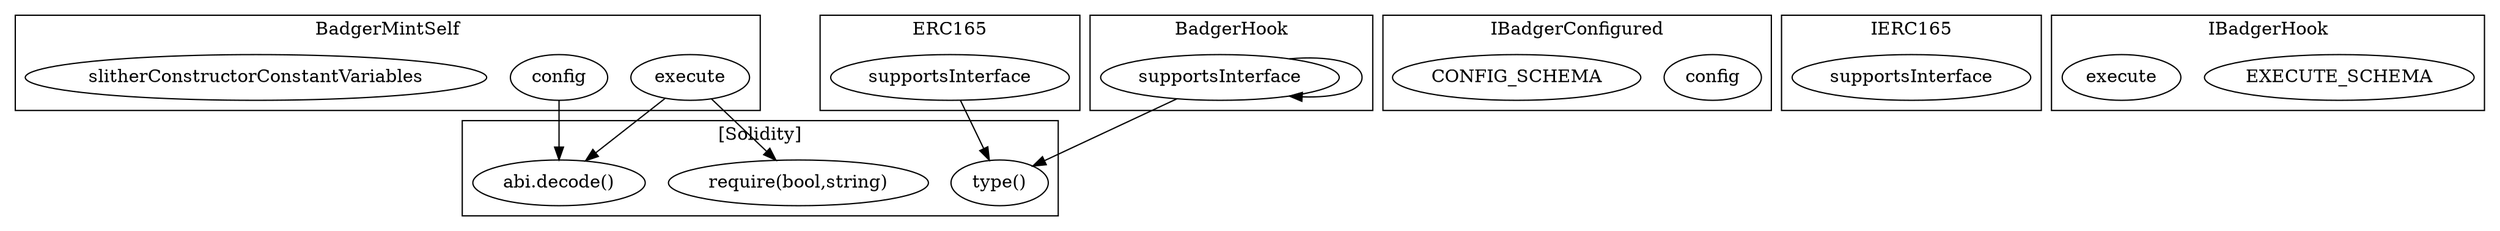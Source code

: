 strict digraph {
subgraph cluster_5890_BadgerMintSelf {
label = "BadgerMintSelf"
"5890_execute" [label="execute"]
"5890_config" [label="config"]
"5890_slitherConstructorConstantVariables" [label="slitherConstructorConstantVariables"]
}subgraph cluster_6468_IBadgerConfigured {
label = "IBadgerConfigured"
"6468_config" [label="config"]
"6468_CONFIG_SCHEMA" [label="CONFIG_SCHEMA"]
}subgraph cluster_3081_ERC165 {
label = "ERC165"
"3081_supportsInterface" [label="supportsInterface"]
}subgraph cluster_3093_IERC165 {
label = "IERC165"
"3093_supportsInterface" [label="supportsInterface"]
}subgraph cluster_6488_IBadgerHook {
label = "IBadgerHook"
"6488_EXECUTE_SCHEMA" [label="EXECUTE_SCHEMA"]
"6488_execute" [label="execute"]
}subgraph cluster_4956_BadgerHook {
label = "BadgerHook"
"4956_supportsInterface" [label="supportsInterface"]
"4956_supportsInterface" -> "4956_supportsInterface"
}subgraph cluster_solidity {
label = "[Solidity]"
"require(bool,string)" 
"abi.decode()" 
"type()" 
"5890_execute" -> "require(bool,string)"
"5890_execute" -> "abi.decode()"
"5890_config" -> "abi.decode()"
"3081_supportsInterface" -> "type()"
"4956_supportsInterface" -> "type()"
}
}